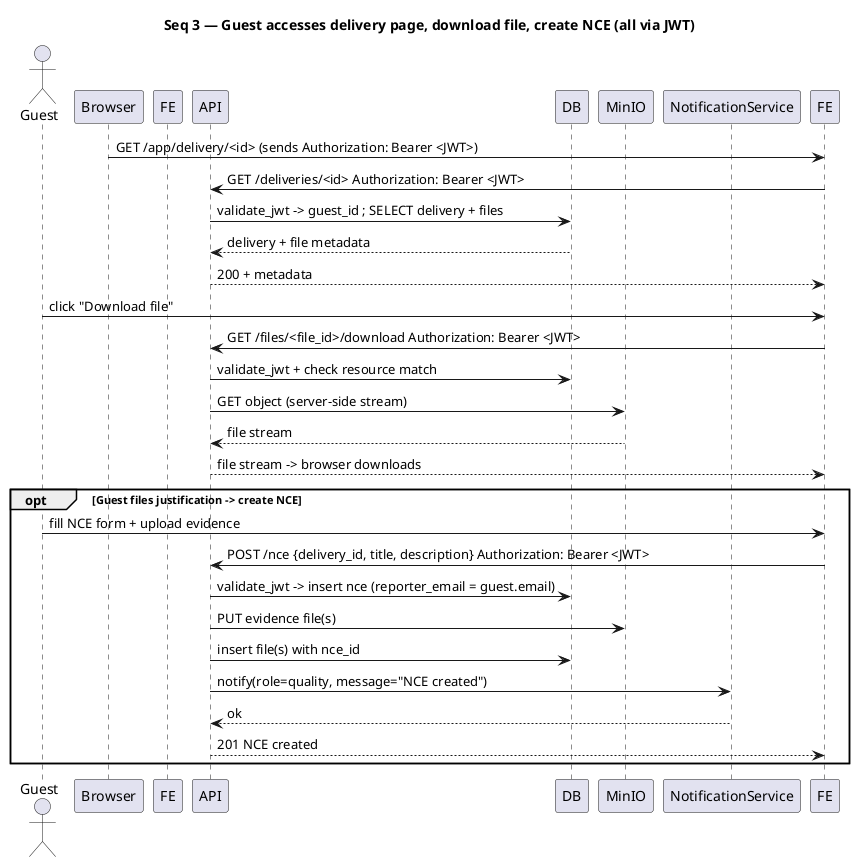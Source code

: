 @startuml
title Seq 3 — Guest accesses delivery page, download file, create NCE (all via JWT)

actor Guest
participant Browser
participant FE as FrontendApp
participant API
participant DB
participant MinIO
participant NotificationService

Browser -> FE : GET /app/delivery/<id> (sends Authorization: Bearer <JWT>)
FE -> API : GET /deliveries/<id> Authorization: Bearer <JWT>
API -> DB : validate_jwt -> guest_id ; SELECT delivery + files
DB --> API : delivery + file metadata
API --> FE : 200 + metadata
Guest -> FE : click "Download file"
FE -> API : GET /files/<file_id>/download Authorization: Bearer <JWT>
API -> DB : validate_jwt + check resource match
API -> MinIO : GET object (server-side stream)
MinIO --> API : file stream
API --> FE : file stream -> browser downloads

opt Guest files justification -> create NCE
  Guest -> FE : fill NCE form + upload evidence
  FE -> API : POST /nce {delivery_id, title, description} Authorization: Bearer <JWT>
  API -> DB : validate_jwt -> insert nce (reporter_email = guest.email)
  API -> MinIO : PUT evidence file(s)
  API -> DB : insert file(s) with nce_id
  API -> NotificationService : notify(role=quality, message="NCE created")
  NotificationService --> API : ok
  API --> FE : 201 NCE created
end

@enduml
